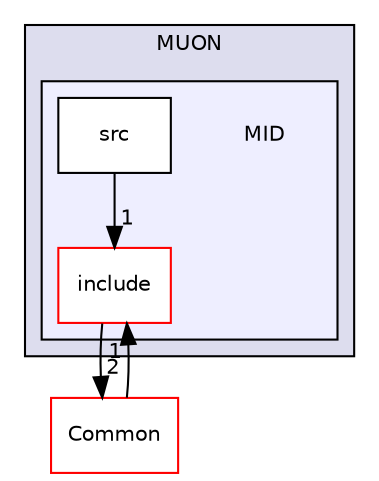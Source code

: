 digraph "/home/travis/build/AliceO2Group/AliceO2/DataFormats/Detectors/MUON/MID" {
  bgcolor=transparent;
  compound=true
  node [ fontsize="10", fontname="Helvetica"];
  edge [ labelfontsize="10", labelfontname="Helvetica"];
  subgraph clusterdir_39a68910f3cfdc380c901647ab1550b8 {
    graph [ bgcolor="#ddddee", pencolor="black", label="MUON" fontname="Helvetica", fontsize="10", URL="dir_39a68910f3cfdc380c901647ab1550b8.html"]
  subgraph clusterdir_f1c8e1699fc4a5536cc82d7d165bc0fd {
    graph [ bgcolor="#eeeeff", pencolor="black", label="" URL="dir_f1c8e1699fc4a5536cc82d7d165bc0fd.html"];
    dir_f1c8e1699fc4a5536cc82d7d165bc0fd [shape=plaintext label="MID"];
    dir_96aabaa43176ba6e3c12efb65181d828 [shape=box label="include" color="red" fillcolor="white" style="filled" URL="dir_96aabaa43176ba6e3c12efb65181d828.html"];
    dir_1e3e96c740890a6c16d80fa4bf194bf5 [shape=box label="src" color="black" fillcolor="white" style="filled" URL="dir_1e3e96c740890a6c16d80fa4bf194bf5.html"];
  }
  }
  dir_4ab6b4cc6a7edbff49100e9123df213f [shape=box label="Common" color="red" URL="dir_4ab6b4cc6a7edbff49100e9123df213f.html"];
  dir_4ab6b4cc6a7edbff49100e9123df213f->dir_96aabaa43176ba6e3c12efb65181d828 [headlabel="1", labeldistance=1.5 headhref="dir_000016_000101.html"];
  dir_1e3e96c740890a6c16d80fa4bf194bf5->dir_96aabaa43176ba6e3c12efb65181d828 [headlabel="1", labeldistance=1.5 headhref="dir_000110_000101.html"];
  dir_96aabaa43176ba6e3c12efb65181d828->dir_4ab6b4cc6a7edbff49100e9123df213f [headlabel="2", labeldistance=1.5 headhref="dir_000101_000016.html"];
}
